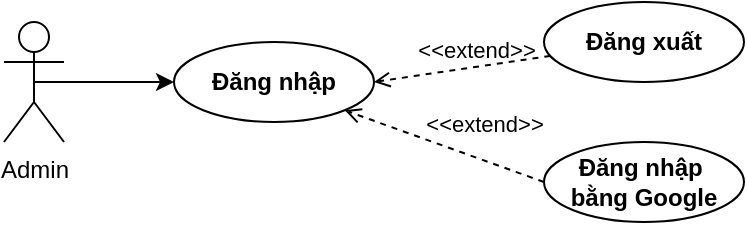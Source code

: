 <mxfile>
    <diagram id="SPtOF72sd8orkH7VNun5" name="Page-1">
        <mxGraphModel dx="736" dy="404" grid="1" gridSize="10" guides="1" tooltips="1" connect="1" arrows="1" fold="1" page="1" pageScale="1" pageWidth="850" pageHeight="1100" math="0" shadow="0">
            <root>
                <mxCell id="0"/>
                <mxCell id="1" parent="0"/>
                <mxCell id="2" value="Admin" style="shape=umlActor;verticalLabelPosition=bottom;verticalAlign=top;html=1;outlineConnect=0;" parent="1" vertex="1">
                    <mxGeometry x="340" y="250" width="30" height="60" as="geometry"/>
                </mxCell>
                <mxCell id="5" value="Đăng nhập" style="ellipse;whiteSpace=wrap;html=1;fontStyle=1" parent="1" vertex="1">
                    <mxGeometry x="425" y="260" width="100" height="40" as="geometry"/>
                </mxCell>
                <mxCell id="7" value="&lt;span style=&quot;color: rgb(0, 0, 0); font-weight: 700;&quot;&gt;Đăng xuất&lt;/span&gt;" style="ellipse;whiteSpace=wrap;html=1;" parent="1" vertex="1">
                    <mxGeometry x="610" y="240" width="100" height="40" as="geometry"/>
                </mxCell>
                <mxCell id="8" value="" style="endArrow=classic;html=1;exitX=0.5;exitY=0.5;exitDx=0;exitDy=0;exitPerimeter=0;" parent="1" source="2" target="5" edge="1">
                    <mxGeometry width="50" height="50" relative="1" as="geometry">
                        <mxPoint x="380" y="275.169" as="sourcePoint"/>
                        <mxPoint x="495.4" y="238" as="targetPoint"/>
                    </mxGeometry>
                </mxCell>
                <mxCell id="10" value="&amp;lt;&amp;lt;extend&amp;gt;&amp;gt;" style="html=1;verticalAlign=bottom;labelBackgroundColor=none;endArrow=open;endFill=0;dashed=1;entryX=1;entryY=0.5;entryDx=0;entryDy=0;" parent="1" source="7" target="5" edge="1">
                    <mxGeometry x="-0.143" width="160" relative="1" as="geometry">
                        <mxPoint x="450" y="290" as="sourcePoint"/>
                        <mxPoint x="610" y="290" as="targetPoint"/>
                        <mxPoint as="offset"/>
                    </mxGeometry>
                </mxCell>
                <mxCell id="11" value="&lt;span style=&quot;color: rgb(0, 0, 0); font-weight: 700;&quot;&gt;Đăng nhập&amp;nbsp;&lt;br&gt;bằng Google&lt;/span&gt;" style="ellipse;whiteSpace=wrap;html=1;" vertex="1" parent="1">
                    <mxGeometry x="610" y="310" width="100" height="40" as="geometry"/>
                </mxCell>
                <mxCell id="12" value="&amp;lt;&amp;lt;extend&amp;gt;&amp;gt;" style="html=1;verticalAlign=bottom;labelBackgroundColor=none;endArrow=open;endFill=0;dashed=1;entryX=1;entryY=1;entryDx=0;entryDy=0;exitX=0;exitY=0.5;exitDx=0;exitDy=0;" edge="1" parent="1" source="11" target="5">
                    <mxGeometry x="-0.339" y="-9" width="160" relative="1" as="geometry">
                        <mxPoint x="620" y="290" as="sourcePoint"/>
                        <mxPoint x="535" y="290" as="targetPoint"/>
                        <mxPoint as="offset"/>
                    </mxGeometry>
                </mxCell>
            </root>
        </mxGraphModel>
    </diagram>
</mxfile>